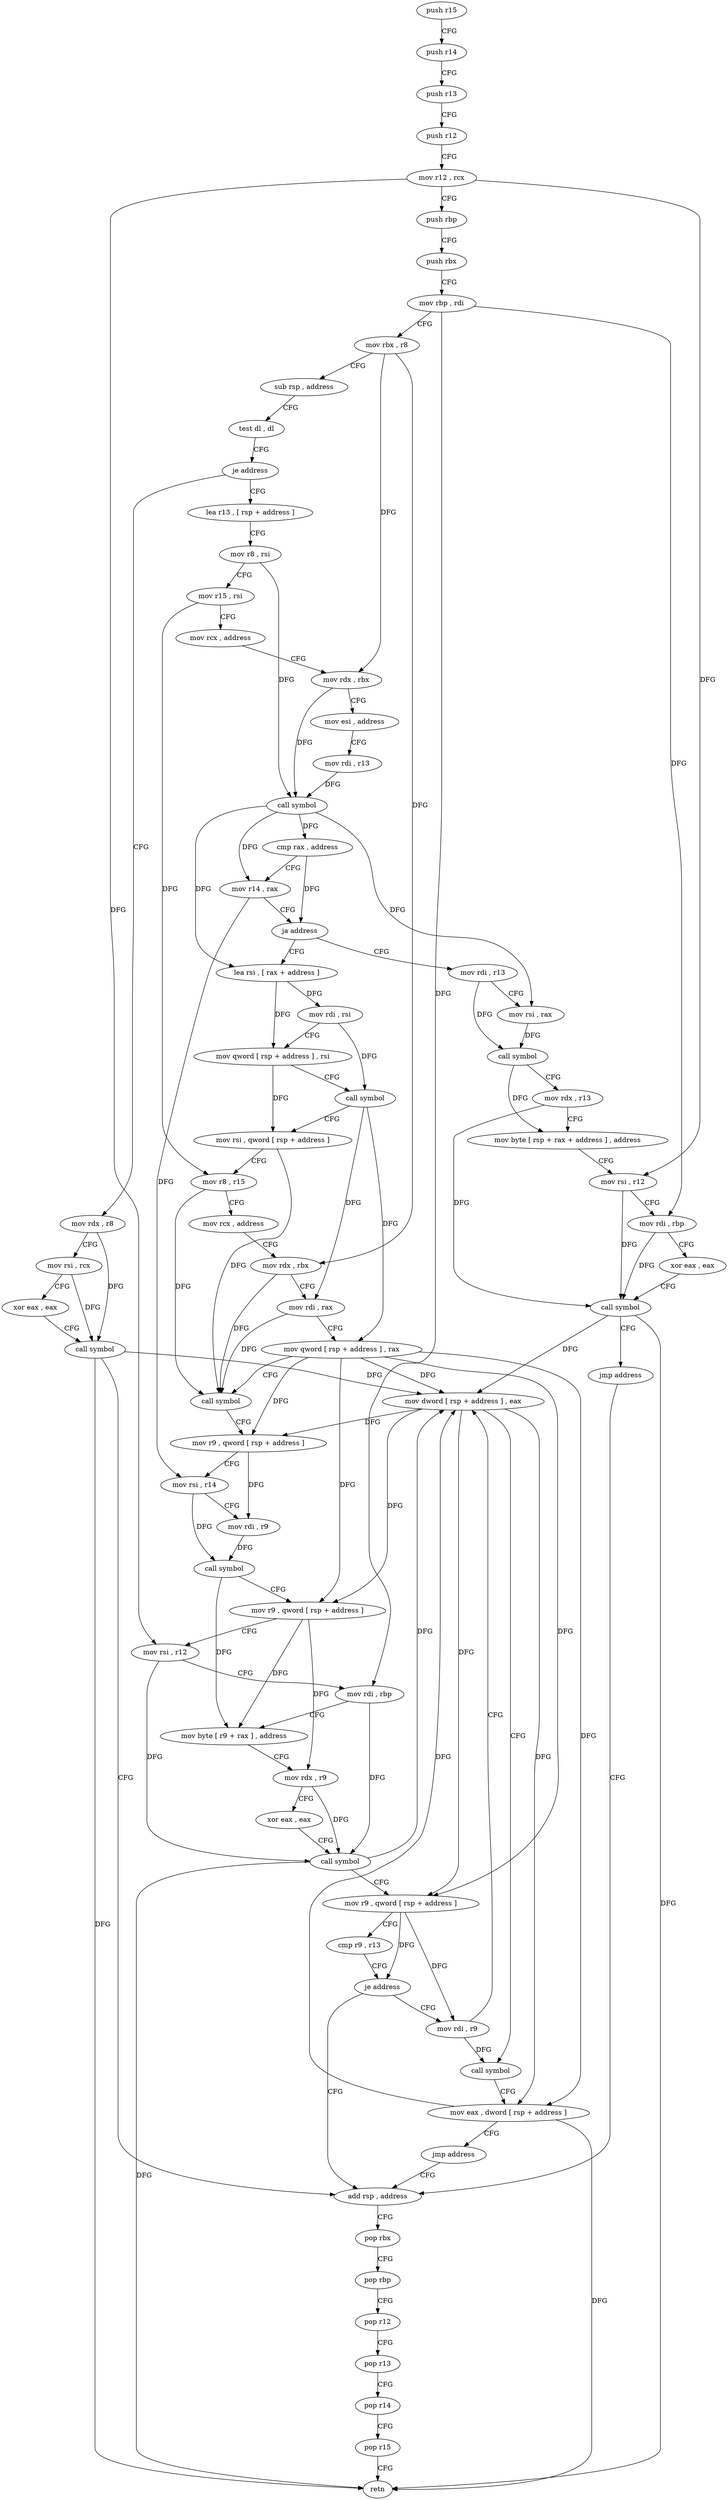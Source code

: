 digraph "func" {
"4265488" [label = "push r15" ]
"4265490" [label = "push r14" ]
"4265492" [label = "push r13" ]
"4265494" [label = "push r12" ]
"4265496" [label = "mov r12 , rcx" ]
"4265499" [label = "push rbp" ]
"4265500" [label = "push rbx" ]
"4265501" [label = "mov rbp , rdi" ]
"4265504" [label = "mov rbx , r8" ]
"4265507" [label = "sub rsp , address" ]
"4265514" [label = "test dl , dl" ]
"4265516" [label = "je address" ]
"4265600" [label = "mov rdx , r8" ]
"4265518" [label = "lea r13 , [ rsp + address ]" ]
"4265603" [label = "mov rsi , rcx" ]
"4265606" [label = "xor eax , eax" ]
"4265608" [label = "call symbol" ]
"4265613" [label = "add rsp , address" ]
"4265523" [label = "mov r8 , rsi" ]
"4265526" [label = "mov r15 , rsi" ]
"4265529" [label = "mov rcx , address" ]
"4265536" [label = "mov rdx , rbx" ]
"4265539" [label = "mov esi , address" ]
"4265544" [label = "mov rdi , r13" ]
"4265547" [label = "call symbol" ]
"4265552" [label = "cmp rax , address" ]
"4265558" [label = "mov r14 , rax" ]
"4265561" [label = "ja address" ]
"4265632" [label = "lea rsi , [ rax + address ]" ]
"4265563" [label = "mov rdi , r13" ]
"4265636" [label = "mov rdi , rsi" ]
"4265639" [label = "mov qword [ rsp + address ] , rsi" ]
"4265644" [label = "call symbol" ]
"4265649" [label = "mov rsi , qword [ rsp + address ]" ]
"4265654" [label = "mov r8 , r15" ]
"4265657" [label = "mov rcx , address" ]
"4265664" [label = "mov rdx , rbx" ]
"4265667" [label = "mov rdi , rax" ]
"4265670" [label = "mov qword [ rsp + address ] , rax" ]
"4265675" [label = "call symbol" ]
"4265680" [label = "mov r9 , qword [ rsp + address ]" ]
"4265685" [label = "mov rsi , r14" ]
"4265688" [label = "mov rdi , r9" ]
"4265691" [label = "call symbol" ]
"4265696" [label = "mov r9 , qword [ rsp + address ]" ]
"4265701" [label = "mov rsi , r12" ]
"4265704" [label = "mov rdi , rbp" ]
"4265707" [label = "mov byte [ r9 + rax ] , address" ]
"4265712" [label = "mov rdx , r9" ]
"4265715" [label = "xor eax , eax" ]
"4265717" [label = "call symbol" ]
"4265722" [label = "mov r9 , qword [ rsp + address ]" ]
"4265727" [label = "cmp r9 , r13" ]
"4265730" [label = "je address" ]
"4265732" [label = "mov rdi , r9" ]
"4265566" [label = "mov rsi , rax" ]
"4265569" [label = "call symbol" ]
"4265574" [label = "mov rdx , r13" ]
"4265577" [label = "mov byte [ rsp + rax + address ] , address" ]
"4265582" [label = "mov rsi , r12" ]
"4265585" [label = "mov rdi , rbp" ]
"4265588" [label = "xor eax , eax" ]
"4265590" [label = "call symbol" ]
"4265595" [label = "jmp address" ]
"4265620" [label = "pop rbx" ]
"4265621" [label = "pop rbp" ]
"4265622" [label = "pop r12" ]
"4265624" [label = "pop r13" ]
"4265626" [label = "pop r14" ]
"4265628" [label = "pop r15" ]
"4265630" [label = "retn" ]
"4265735" [label = "mov dword [ rsp + address ] , eax" ]
"4265739" [label = "call symbol" ]
"4265744" [label = "mov eax , dword [ rsp + address ]" ]
"4265748" [label = "jmp address" ]
"4265488" -> "4265490" [ label = "CFG" ]
"4265490" -> "4265492" [ label = "CFG" ]
"4265492" -> "4265494" [ label = "CFG" ]
"4265494" -> "4265496" [ label = "CFG" ]
"4265496" -> "4265499" [ label = "CFG" ]
"4265496" -> "4265701" [ label = "DFG" ]
"4265496" -> "4265582" [ label = "DFG" ]
"4265499" -> "4265500" [ label = "CFG" ]
"4265500" -> "4265501" [ label = "CFG" ]
"4265501" -> "4265504" [ label = "CFG" ]
"4265501" -> "4265704" [ label = "DFG" ]
"4265501" -> "4265585" [ label = "DFG" ]
"4265504" -> "4265507" [ label = "CFG" ]
"4265504" -> "4265536" [ label = "DFG" ]
"4265504" -> "4265664" [ label = "DFG" ]
"4265507" -> "4265514" [ label = "CFG" ]
"4265514" -> "4265516" [ label = "CFG" ]
"4265516" -> "4265600" [ label = "CFG" ]
"4265516" -> "4265518" [ label = "CFG" ]
"4265600" -> "4265603" [ label = "CFG" ]
"4265600" -> "4265608" [ label = "DFG" ]
"4265518" -> "4265523" [ label = "CFG" ]
"4265603" -> "4265606" [ label = "CFG" ]
"4265603" -> "4265608" [ label = "DFG" ]
"4265606" -> "4265608" [ label = "CFG" ]
"4265608" -> "4265613" [ label = "CFG" ]
"4265608" -> "4265630" [ label = "DFG" ]
"4265608" -> "4265735" [ label = "DFG" ]
"4265613" -> "4265620" [ label = "CFG" ]
"4265523" -> "4265526" [ label = "CFG" ]
"4265523" -> "4265547" [ label = "DFG" ]
"4265526" -> "4265529" [ label = "CFG" ]
"4265526" -> "4265654" [ label = "DFG" ]
"4265529" -> "4265536" [ label = "CFG" ]
"4265536" -> "4265539" [ label = "CFG" ]
"4265536" -> "4265547" [ label = "DFG" ]
"4265539" -> "4265544" [ label = "CFG" ]
"4265544" -> "4265547" [ label = "DFG" ]
"4265547" -> "4265552" [ label = "DFG" ]
"4265547" -> "4265558" [ label = "DFG" ]
"4265547" -> "4265632" [ label = "DFG" ]
"4265547" -> "4265566" [ label = "DFG" ]
"4265552" -> "4265558" [ label = "CFG" ]
"4265552" -> "4265561" [ label = "DFG" ]
"4265558" -> "4265561" [ label = "CFG" ]
"4265558" -> "4265685" [ label = "DFG" ]
"4265561" -> "4265632" [ label = "CFG" ]
"4265561" -> "4265563" [ label = "CFG" ]
"4265632" -> "4265636" [ label = "DFG" ]
"4265632" -> "4265639" [ label = "DFG" ]
"4265563" -> "4265566" [ label = "CFG" ]
"4265563" -> "4265569" [ label = "DFG" ]
"4265636" -> "4265639" [ label = "CFG" ]
"4265636" -> "4265644" [ label = "DFG" ]
"4265639" -> "4265644" [ label = "CFG" ]
"4265639" -> "4265649" [ label = "DFG" ]
"4265644" -> "4265649" [ label = "CFG" ]
"4265644" -> "4265667" [ label = "DFG" ]
"4265644" -> "4265670" [ label = "DFG" ]
"4265649" -> "4265654" [ label = "CFG" ]
"4265649" -> "4265675" [ label = "DFG" ]
"4265654" -> "4265657" [ label = "CFG" ]
"4265654" -> "4265675" [ label = "DFG" ]
"4265657" -> "4265664" [ label = "CFG" ]
"4265664" -> "4265667" [ label = "CFG" ]
"4265664" -> "4265675" [ label = "DFG" ]
"4265667" -> "4265670" [ label = "CFG" ]
"4265667" -> "4265675" [ label = "DFG" ]
"4265670" -> "4265675" [ label = "CFG" ]
"4265670" -> "4265680" [ label = "DFG" ]
"4265670" -> "4265696" [ label = "DFG" ]
"4265670" -> "4265722" [ label = "DFG" ]
"4265670" -> "4265735" [ label = "DFG" ]
"4265670" -> "4265744" [ label = "DFG" ]
"4265675" -> "4265680" [ label = "CFG" ]
"4265680" -> "4265685" [ label = "CFG" ]
"4265680" -> "4265688" [ label = "DFG" ]
"4265685" -> "4265688" [ label = "CFG" ]
"4265685" -> "4265691" [ label = "DFG" ]
"4265688" -> "4265691" [ label = "DFG" ]
"4265691" -> "4265696" [ label = "CFG" ]
"4265691" -> "4265707" [ label = "DFG" ]
"4265696" -> "4265701" [ label = "CFG" ]
"4265696" -> "4265707" [ label = "DFG" ]
"4265696" -> "4265712" [ label = "DFG" ]
"4265701" -> "4265704" [ label = "CFG" ]
"4265701" -> "4265717" [ label = "DFG" ]
"4265704" -> "4265707" [ label = "CFG" ]
"4265704" -> "4265717" [ label = "DFG" ]
"4265707" -> "4265712" [ label = "CFG" ]
"4265712" -> "4265715" [ label = "CFG" ]
"4265712" -> "4265717" [ label = "DFG" ]
"4265715" -> "4265717" [ label = "CFG" ]
"4265717" -> "4265722" [ label = "CFG" ]
"4265717" -> "4265630" [ label = "DFG" ]
"4265717" -> "4265735" [ label = "DFG" ]
"4265722" -> "4265727" [ label = "CFG" ]
"4265722" -> "4265730" [ label = "DFG" ]
"4265722" -> "4265732" [ label = "DFG" ]
"4265727" -> "4265730" [ label = "CFG" ]
"4265730" -> "4265613" [ label = "CFG" ]
"4265730" -> "4265732" [ label = "CFG" ]
"4265732" -> "4265735" [ label = "CFG" ]
"4265732" -> "4265739" [ label = "DFG" ]
"4265566" -> "4265569" [ label = "DFG" ]
"4265569" -> "4265574" [ label = "CFG" ]
"4265569" -> "4265577" [ label = "DFG" ]
"4265574" -> "4265577" [ label = "CFG" ]
"4265574" -> "4265590" [ label = "DFG" ]
"4265577" -> "4265582" [ label = "CFG" ]
"4265582" -> "4265585" [ label = "CFG" ]
"4265582" -> "4265590" [ label = "DFG" ]
"4265585" -> "4265588" [ label = "CFG" ]
"4265585" -> "4265590" [ label = "DFG" ]
"4265588" -> "4265590" [ label = "CFG" ]
"4265590" -> "4265595" [ label = "CFG" ]
"4265590" -> "4265630" [ label = "DFG" ]
"4265590" -> "4265735" [ label = "DFG" ]
"4265595" -> "4265613" [ label = "CFG" ]
"4265620" -> "4265621" [ label = "CFG" ]
"4265621" -> "4265622" [ label = "CFG" ]
"4265622" -> "4265624" [ label = "CFG" ]
"4265624" -> "4265626" [ label = "CFG" ]
"4265626" -> "4265628" [ label = "CFG" ]
"4265628" -> "4265630" [ label = "CFG" ]
"4265735" -> "4265739" [ label = "CFG" ]
"4265735" -> "4265680" [ label = "DFG" ]
"4265735" -> "4265696" [ label = "DFG" ]
"4265735" -> "4265722" [ label = "DFG" ]
"4265735" -> "4265744" [ label = "DFG" ]
"4265739" -> "4265744" [ label = "CFG" ]
"4265744" -> "4265748" [ label = "CFG" ]
"4265744" -> "4265735" [ label = "DFG" ]
"4265744" -> "4265630" [ label = "DFG" ]
"4265748" -> "4265613" [ label = "CFG" ]
}
